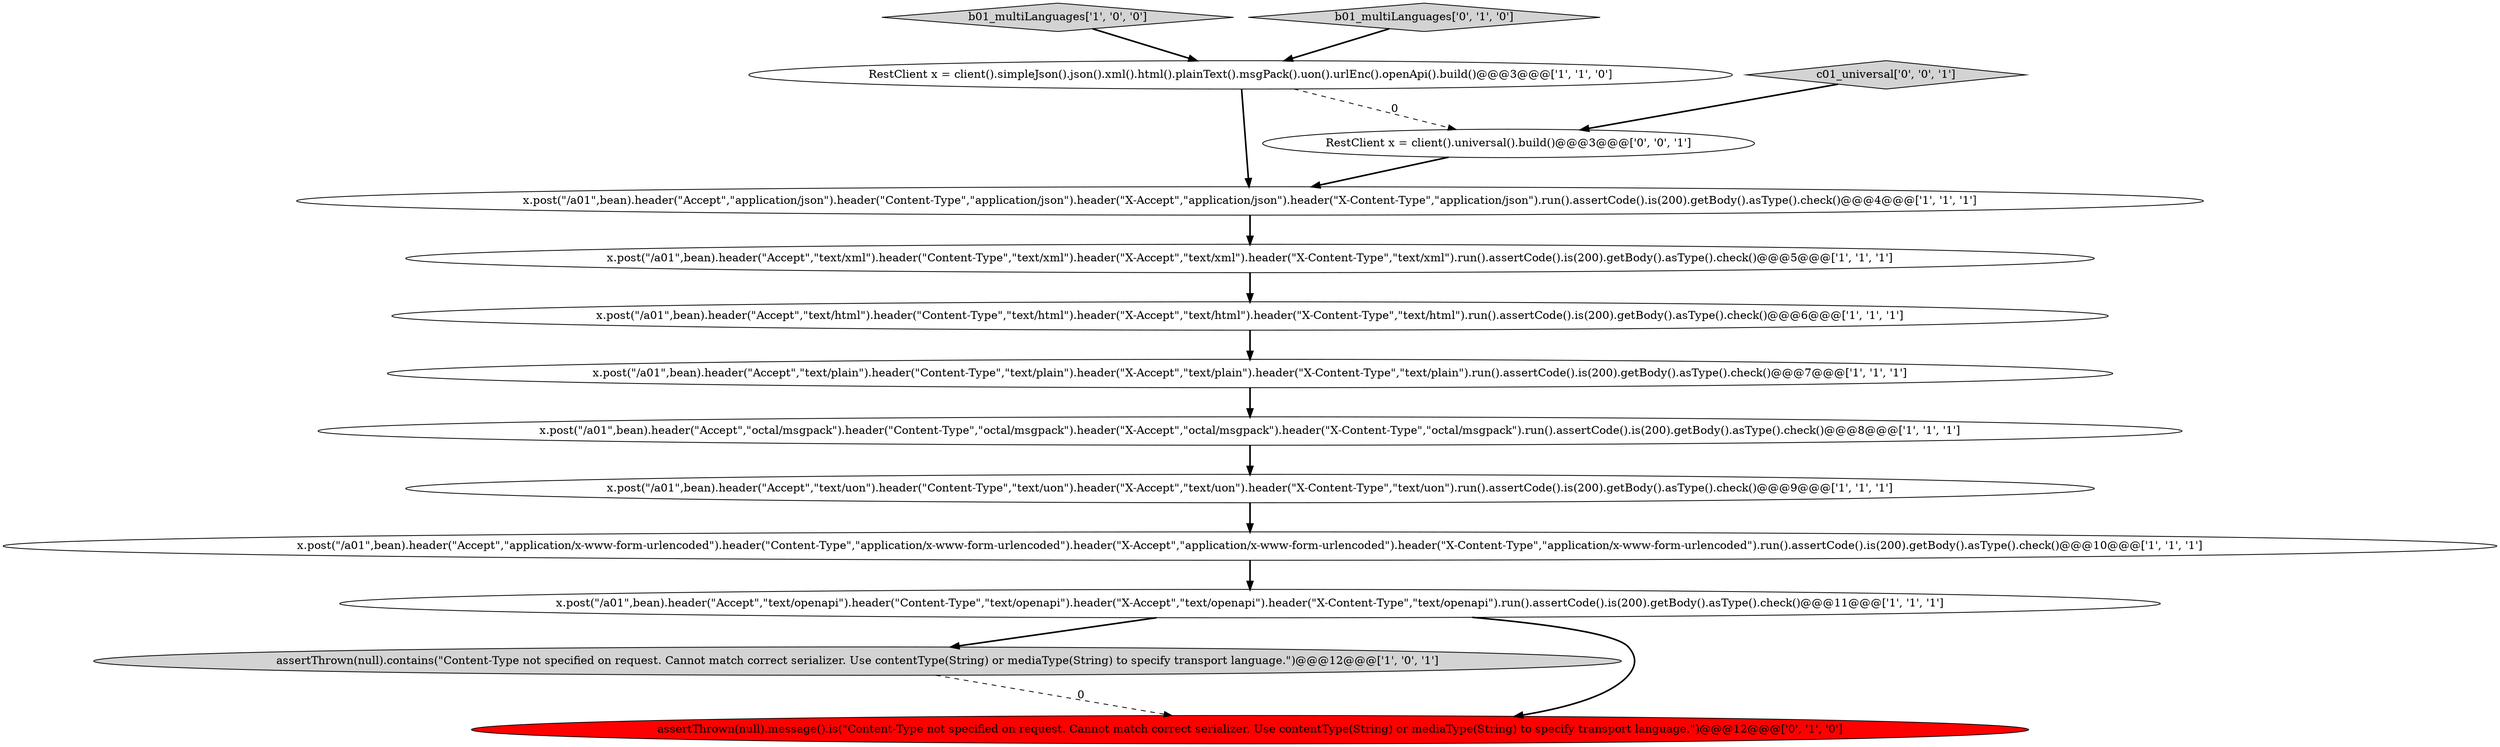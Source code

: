 digraph {
13 [style = filled, label = "RestClient x = client().universal().build()@@@3@@@['0', '0', '1']", fillcolor = white, shape = ellipse image = "AAA0AAABBB3BBB"];
6 [style = filled, label = "x.post(\"/a01\",bean).header(\"Accept\",\"text/html\").header(\"Content-Type\",\"text/html\").header(\"X-Accept\",\"text/html\").header(\"X-Content-Type\",\"text/html\").run().assertCode().is(200).getBody().asType().check()@@@6@@@['1', '1', '1']", fillcolor = white, shape = ellipse image = "AAA0AAABBB1BBB"];
2 [style = filled, label = "b01_multiLanguages['1', '0', '0']", fillcolor = lightgray, shape = diamond image = "AAA0AAABBB1BBB"];
4 [style = filled, label = "x.post(\"/a01\",bean).header(\"Accept\",\"text/openapi\").header(\"Content-Type\",\"text/openapi\").header(\"X-Accept\",\"text/openapi\").header(\"X-Content-Type\",\"text/openapi\").run().assertCode().is(200).getBody().asType().check()@@@11@@@['1', '1', '1']", fillcolor = white, shape = ellipse image = "AAA0AAABBB1BBB"];
9 [style = filled, label = "x.post(\"/a01\",bean).header(\"Accept\",\"text/uon\").header(\"Content-Type\",\"text/uon\").header(\"X-Accept\",\"text/uon\").header(\"X-Content-Type\",\"text/uon\").run().assertCode().is(200).getBody().asType().check()@@@9@@@['1', '1', '1']", fillcolor = white, shape = ellipse image = "AAA0AAABBB1BBB"];
8 [style = filled, label = "x.post(\"/a01\",bean).header(\"Accept\",\"application/x-www-form-urlencoded\").header(\"Content-Type\",\"application/x-www-form-urlencoded\").header(\"X-Accept\",\"application/x-www-form-urlencoded\").header(\"X-Content-Type\",\"application/x-www-form-urlencoded\").run().assertCode().is(200).getBody().asType().check()@@@10@@@['1', '1', '1']", fillcolor = white, shape = ellipse image = "AAA0AAABBB1BBB"];
12 [style = filled, label = "b01_multiLanguages['0', '1', '0']", fillcolor = lightgray, shape = diamond image = "AAA0AAABBB2BBB"];
14 [style = filled, label = "c01_universal['0', '0', '1']", fillcolor = lightgray, shape = diamond image = "AAA0AAABBB3BBB"];
3 [style = filled, label = "RestClient x = client().simpleJson().json().xml().html().plainText().msgPack().uon().urlEnc().openApi().build()@@@3@@@['1', '1', '0']", fillcolor = white, shape = ellipse image = "AAA0AAABBB1BBB"];
7 [style = filled, label = "x.post(\"/a01\",bean).header(\"Accept\",\"octal/msgpack\").header(\"Content-Type\",\"octal/msgpack\").header(\"X-Accept\",\"octal/msgpack\").header(\"X-Content-Type\",\"octal/msgpack\").run().assertCode().is(200).getBody().asType().check()@@@8@@@['1', '1', '1']", fillcolor = white, shape = ellipse image = "AAA0AAABBB1BBB"];
1 [style = filled, label = "x.post(\"/a01\",bean).header(\"Accept\",\"text/plain\").header(\"Content-Type\",\"text/plain\").header(\"X-Accept\",\"text/plain\").header(\"X-Content-Type\",\"text/plain\").run().assertCode().is(200).getBody().asType().check()@@@7@@@['1', '1', '1']", fillcolor = white, shape = ellipse image = "AAA0AAABBB1BBB"];
0 [style = filled, label = "assertThrown(null).contains(\"Content-Type not specified on request. Cannot match correct serializer. Use contentType(String) or mediaType(String) to specify transport language.\")@@@12@@@['1', '0', '1']", fillcolor = lightgray, shape = ellipse image = "AAA0AAABBB1BBB"];
11 [style = filled, label = "assertThrown(null).message().is(\"Content-Type not specified on request. Cannot match correct serializer. Use contentType(String) or mediaType(String) to specify transport language.\")@@@12@@@['0', '1', '0']", fillcolor = red, shape = ellipse image = "AAA1AAABBB2BBB"];
5 [style = filled, label = "x.post(\"/a01\",bean).header(\"Accept\",\"application/json\").header(\"Content-Type\",\"application/json\").header(\"X-Accept\",\"application/json\").header(\"X-Content-Type\",\"application/json\").run().assertCode().is(200).getBody().asType().check()@@@4@@@['1', '1', '1']", fillcolor = white, shape = ellipse image = "AAA0AAABBB1BBB"];
10 [style = filled, label = "x.post(\"/a01\",bean).header(\"Accept\",\"text/xml\").header(\"Content-Type\",\"text/xml\").header(\"X-Accept\",\"text/xml\").header(\"X-Content-Type\",\"text/xml\").run().assertCode().is(200).getBody().asType().check()@@@5@@@['1', '1', '1']", fillcolor = white, shape = ellipse image = "AAA0AAABBB1BBB"];
7->9 [style = bold, label=""];
6->1 [style = bold, label=""];
5->10 [style = bold, label=""];
3->5 [style = bold, label=""];
12->3 [style = bold, label=""];
0->11 [style = dashed, label="0"];
8->4 [style = bold, label=""];
14->13 [style = bold, label=""];
4->11 [style = bold, label=""];
9->8 [style = bold, label=""];
3->13 [style = dashed, label="0"];
1->7 [style = bold, label=""];
10->6 [style = bold, label=""];
2->3 [style = bold, label=""];
4->0 [style = bold, label=""];
13->5 [style = bold, label=""];
}
